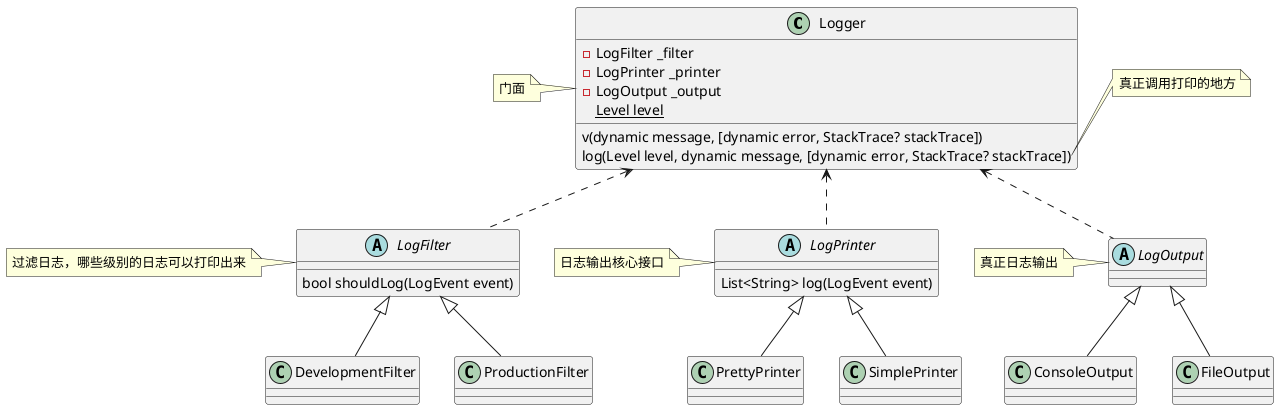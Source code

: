 @startuml
'https://plantuml.com/class-diagram
'logger: ^1.0.0
class Logger {
    -LogFilter _filter
    -LogPrinter _printer
    -LogOutput _output
    {static} Level level
    v(dynamic message, [dynamic error, StackTrace? stackTrace])
    log(Level level, dynamic message, [dynamic error, StackTrace? stackTrace])
}
note left: 门面

note right of Logger::log
  真正调用打印的地方
end note

abstract class LogFilter {
    bool shouldLog(LogEvent event)
}
note left: 过滤日志，哪些级别的日志可以打印出来


abstract class LogPrinter {
    List<String> log(LogEvent event)
}
note left: 日志输出核心接口

abstract class LogOutput {

}
note left: 真正日志输出

class DevelopmentFilter {
}

class PrettyPrinter {
}

class ConsoleOutput {
}


Logger <.. LogFilter
Logger <.. LogPrinter
Logger <.. LogOutput
LogFilter <|-- DevelopmentFilter
LogFilter <|-- ProductionFilter
LogPrinter <|-- PrettyPrinter
LogPrinter <|-- SimplePrinter
LogOutput <|-- ConsoleOutput
LogOutput <|-- FileOutput


@enduml